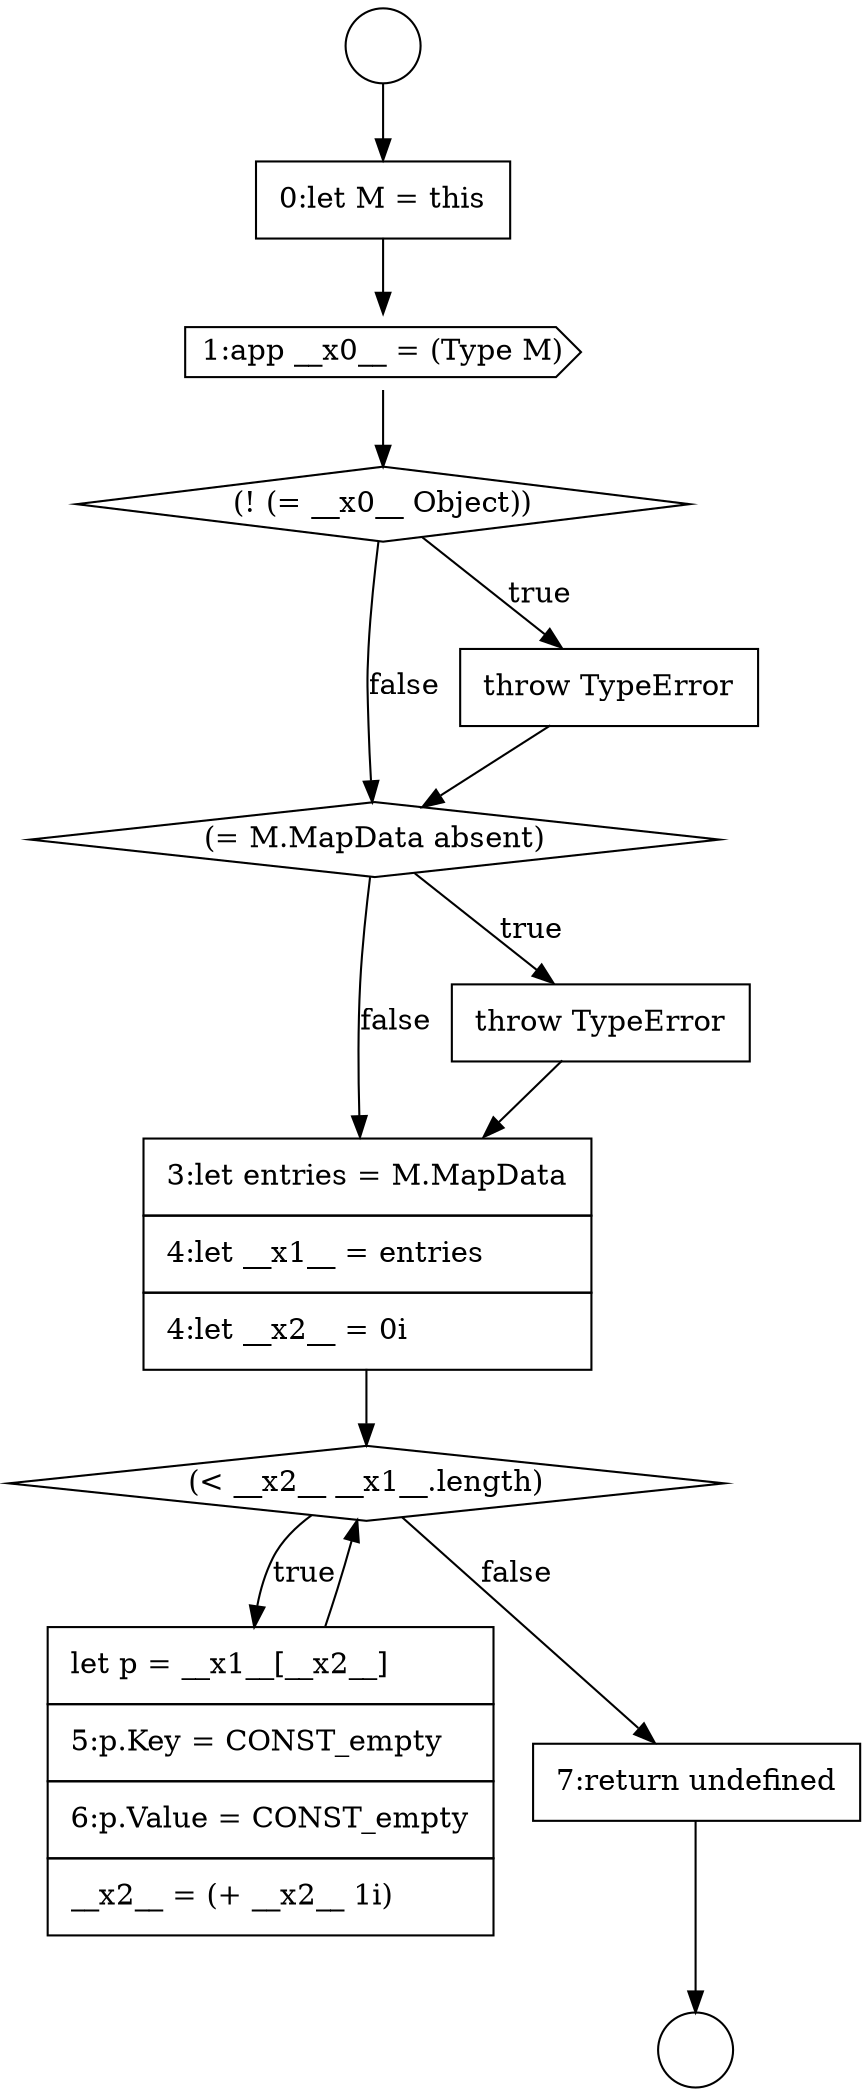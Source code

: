 digraph {
  node14408 [shape=circle label=" " color="black" fillcolor="white" style=filled]
  node14410 [shape=cds, label=<<font color="black">1:app __x0__ = (Type M)</font>> color="black" fillcolor="white" style=filled]
  node14413 [shape=diamond, label=<<font color="black">(= M.MapData absent)</font>> color="black" fillcolor="white" style=filled]
  node14416 [shape=diamond, label=<<font color="black">(&lt; __x2__ __x1__.length)</font>> color="black" fillcolor="white" style=filled]
  node14412 [shape=none, margin=0, label=<<font color="black">
    <table border="0" cellborder="1" cellspacing="0" cellpadding="10">
      <tr><td align="left">throw TypeError</td></tr>
    </table>
  </font>> color="black" fillcolor="white" style=filled]
  node14417 [shape=none, margin=0, label=<<font color="black">
    <table border="0" cellborder="1" cellspacing="0" cellpadding="10">
      <tr><td align="left">let p = __x1__[__x2__]</td></tr>
      <tr><td align="left">5:p.Key = CONST_empty</td></tr>
      <tr><td align="left">6:p.Value = CONST_empty</td></tr>
      <tr><td align="left">__x2__ = (+ __x2__ 1i)</td></tr>
    </table>
  </font>> color="black" fillcolor="white" style=filled]
  node14415 [shape=none, margin=0, label=<<font color="black">
    <table border="0" cellborder="1" cellspacing="0" cellpadding="10">
      <tr><td align="left">3:let entries = M.MapData</td></tr>
      <tr><td align="left">4:let __x1__ = entries</td></tr>
      <tr><td align="left">4:let __x2__ = 0i</td></tr>
    </table>
  </font>> color="black" fillcolor="white" style=filled]
  node14418 [shape=none, margin=0, label=<<font color="black">
    <table border="0" cellborder="1" cellspacing="0" cellpadding="10">
      <tr><td align="left">7:return undefined</td></tr>
    </table>
  </font>> color="black" fillcolor="white" style=filled]
  node14411 [shape=diamond, label=<<font color="black">(! (= __x0__ Object))</font>> color="black" fillcolor="white" style=filled]
  node14407 [shape=circle label=" " color="black" fillcolor="white" style=filled]
  node14414 [shape=none, margin=0, label=<<font color="black">
    <table border="0" cellborder="1" cellspacing="0" cellpadding="10">
      <tr><td align="left">throw TypeError</td></tr>
    </table>
  </font>> color="black" fillcolor="white" style=filled]
  node14409 [shape=none, margin=0, label=<<font color="black">
    <table border="0" cellborder="1" cellspacing="0" cellpadding="10">
      <tr><td align="left">0:let M = this</td></tr>
    </table>
  </font>> color="black" fillcolor="white" style=filled]
  node14416 -> node14417 [label=<<font color="black">true</font>> color="black"]
  node14416 -> node14418 [label=<<font color="black">false</font>> color="black"]
  node14418 -> node14408 [ color="black"]
  node14409 -> node14410 [ color="black"]
  node14417 -> node14416 [ color="black"]
  node14410 -> node14411 [ color="black"]
  node14414 -> node14415 [ color="black"]
  node14412 -> node14413 [ color="black"]
  node14411 -> node14412 [label=<<font color="black">true</font>> color="black"]
  node14411 -> node14413 [label=<<font color="black">false</font>> color="black"]
  node14415 -> node14416 [ color="black"]
  node14407 -> node14409 [ color="black"]
  node14413 -> node14414 [label=<<font color="black">true</font>> color="black"]
  node14413 -> node14415 [label=<<font color="black">false</font>> color="black"]
}
